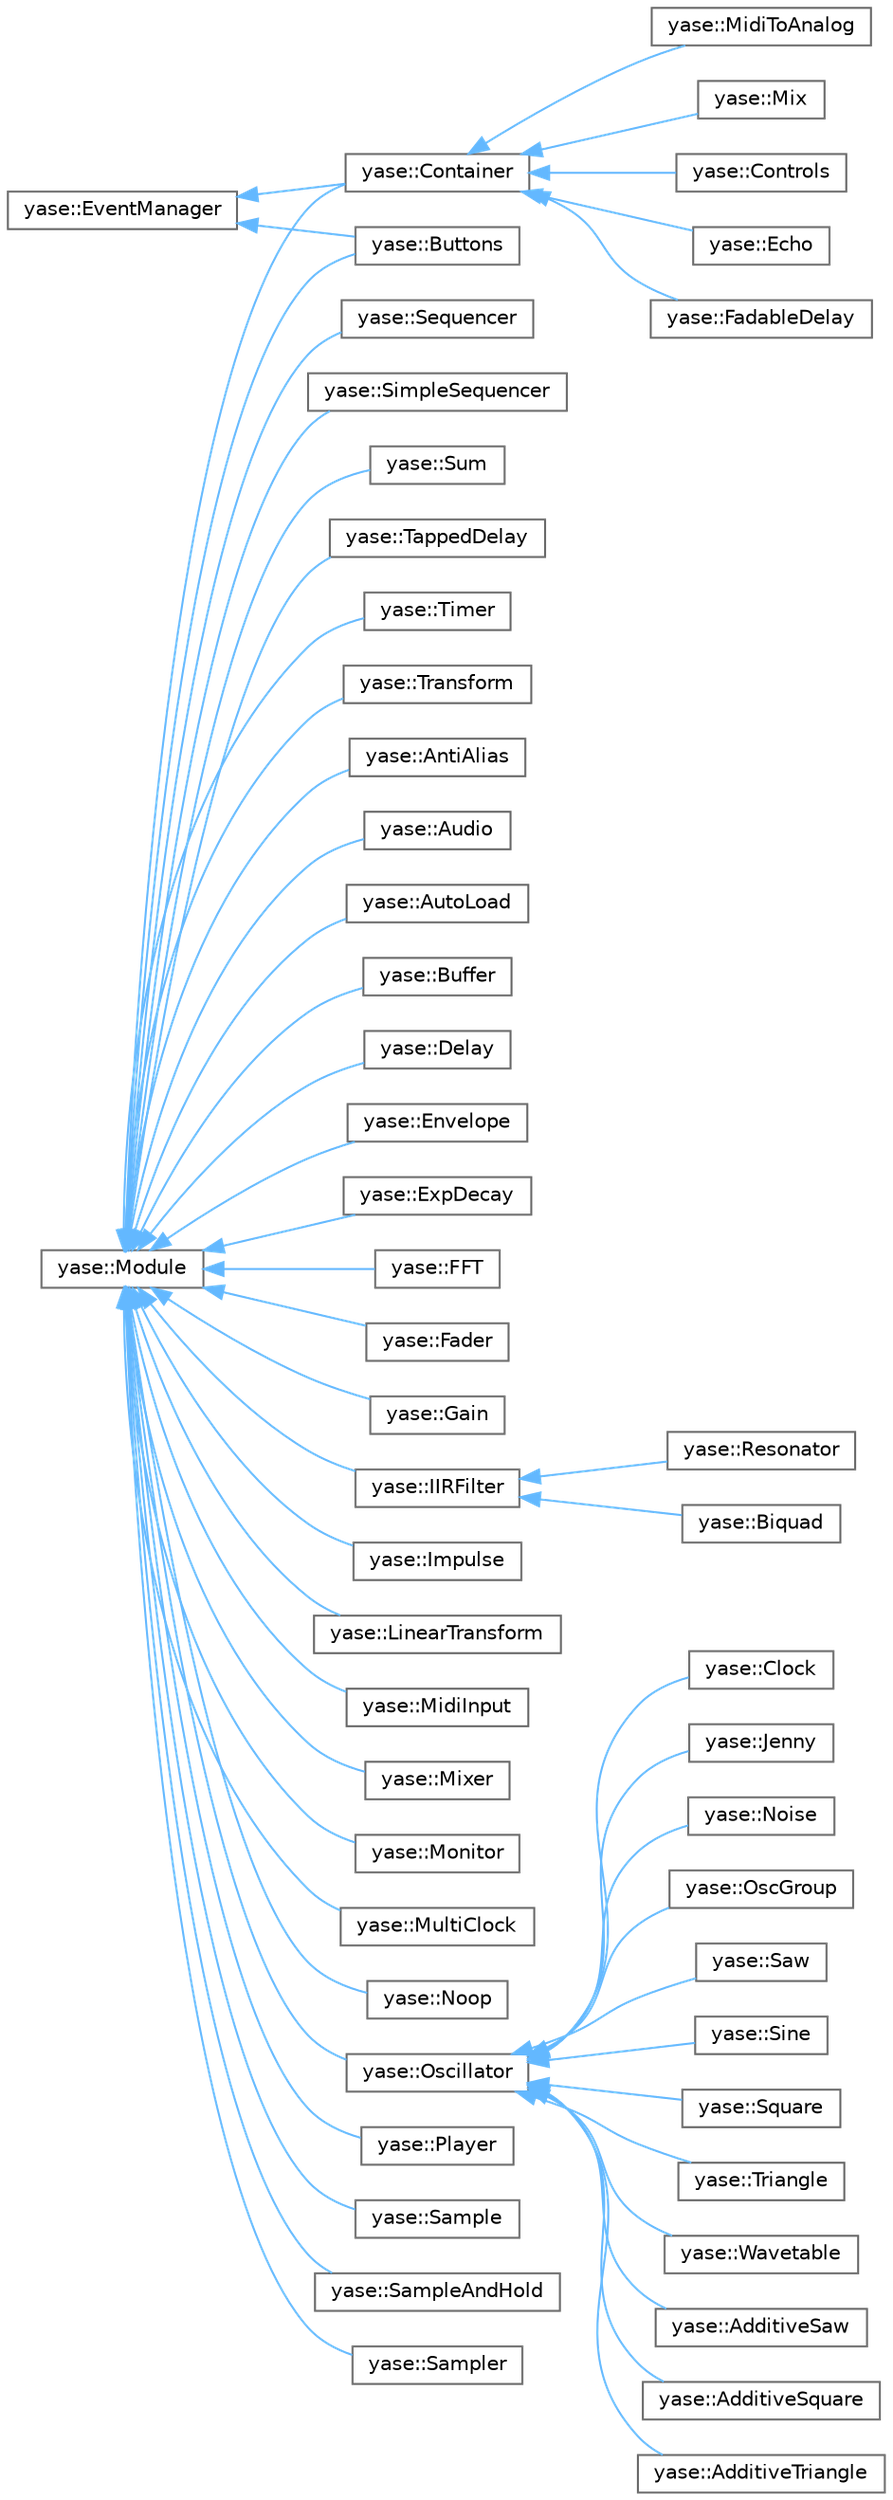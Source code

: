 digraph "Graphical Class Hierarchy"
{
 // LATEX_PDF_SIZE
  bgcolor="transparent";
  edge [fontname=Helvetica,fontsize=10,labelfontname=Helvetica,labelfontsize=10];
  node [fontname=Helvetica,fontsize=10,shape=box,height=0.2,width=0.4];
  rankdir="LR";
  Node0 [id="Node000000",label="yase::EventManager",height=0.2,width=0.4,color="grey40", fillcolor="white", style="filled",URL="$classyase_1_1_event_manager.html",tooltip="A class that keeps track of event listeners."];
  Node0 -> Node1 [id="edge2_Node000000_Node000001",dir="back",color="steelblue1",style="solid",tooltip=" "];
  Node1 [id="Node000001",label="yase::Buttons",height=0.2,width=0.4,color="grey40", fillcolor="white", style="filled",URL="$classyase_1_1_buttons.html",tooltip="A class for managing MIDI buttons."];
  Node0 -> Node7 [id="edge3_Node000000_Node000007",dir="back",color="steelblue1",style="solid",tooltip=" "];
  Node7 [id="Node000007",label="yase::Container",height=0.2,width=0.4,color="grey40", fillcolor="white", style="filled",URL="$classyase_1_1_container.html",tooltip="A module and event manager that can contain other modules."];
  Node7 -> Node8 [id="edge4_Node000007_Node000008",dir="back",color="steelblue1",style="solid",tooltip=" "];
  Node8 [id="Node000008",label="yase::Controls",height=0.2,width=0.4,color="grey40", fillcolor="white", style="filled",URL="$classyase_1_1_controls.html",tooltip="Use a Controls object to connect MIDI knobs and faders to Module inputs."];
  Node7 -> Node9 [id="edge5_Node000007_Node000009",dir="back",color="steelblue1",style="solid",tooltip=" "];
  Node9 [id="Node000009",label="yase::Echo",height=0.2,width=0.4,color="grey40", fillcolor="white", style="filled",URL="$classyase_1_1_echo.html",tooltip="An echo module incorporating a fadable delay in a feedback configuration."];
  Node7 -> Node10 [id="edge6_Node000007_Node000010",dir="back",color="steelblue1",style="solid",tooltip=" "];
  Node10 [id="Node000010",label="yase::FadableDelay",height=0.2,width=0.4,color="grey40", fillcolor="white", style="filled",URL="$classyase_1_1_fadable_delay.html",tooltip="A time modulatable delay."];
  Node7 -> Node11 [id="edge7_Node000007_Node000011",dir="back",color="steelblue1",style="solid",tooltip=" "];
  Node11 [id="Node000011",label="yase::MidiToAnalog",height=0.2,width=0.4,color="grey40", fillcolor="white", style="filled",URL="$classyase_1_1_midi_to_analog.html",tooltip=" "];
  Node7 -> Node12 [id="edge8_Node000007_Node000012",dir="back",color="steelblue1",style="solid",tooltip=" "];
  Node12 [id="Node000012",label="yase::Mix",height=0.2,width=0.4,color="grey40", fillcolor="white", style="filled",URL="$classyase_1_1_mix.html",tooltip="A stereo mixer and Container."];
  Node2 [id="Node000002",label="yase::Module",height=0.2,width=0.4,color="grey40", fillcolor="white", style="filled",URL="$classyase_1_1_module.html",tooltip="An abstract base class for modules."];
  Node2 -> Node3 [id="edge9_Node000002_Node000003",dir="back",color="steelblue1",style="solid",tooltip=" "];
  Node3 [id="Node000003",label="yase::AntiAlias",height=0.2,width=0.4,color="grey40", fillcolor="white", style="filled",URL="$classyase_1_1_anti_alias.html",tooltip="An anti-aliasing filter."];
  Node2 -> Node4 [id="edge10_Node000002_Node000004",dir="back",color="steelblue1",style="solid",tooltip=" "];
  Node4 [id="Node000004",label="yase::Audio",height=0.2,width=0.4,color="grey40", fillcolor="white", style="filled",URL="$classyase_1_1_audio.html",tooltip="A module wrapper for a stereo PortAudio interface (http://www.portaudio.com/)."];
  Node2 -> Node5 [id="edge11_Node000002_Node000005",dir="back",color="steelblue1",style="solid",tooltip=" "];
  Node5 [id="Node000005",label="yase::AutoLoad",height=0.2,width=0.4,color="grey40", fillcolor="white", style="filled",URL="$classyase_1_1_auto_load.html",tooltip="A parameter auto-loader that continually reloads a *.json file."];
  Node2 -> Node6 [id="edge12_Node000002_Node000006",dir="back",color="steelblue1",style="solid",tooltip=" "];
  Node6 [id="Node000006",label="yase::Buffer",height=0.2,width=0.4,color="grey40", fillcolor="white", style="filled",URL="$classyase_1_1_buffer.html",tooltip=" "];
  Node2 -> Node1 [id="edge13_Node000002_Node000001",dir="back",color="steelblue1",style="solid",tooltip=" "];
  Node2 -> Node7 [id="edge14_Node000002_Node000007",dir="back",color="steelblue1",style="solid",tooltip=" "];
  Node2 -> Node13 [id="edge15_Node000002_Node000013",dir="back",color="steelblue1",style="solid",tooltip=" "];
  Node13 [id="Node000013",label="yase::Delay",height=0.2,width=0.4,color="grey40", fillcolor="white", style="filled",URL="$classyase_1_1_delay.html",tooltip="A pure digital delay using a doubled ended queue."];
  Node2 -> Node14 [id="edge16_Node000002_Node000014",dir="back",color="steelblue1",style="solid",tooltip=" "];
  Node14 [id="Node000014",label="yase::Envelope",height=0.2,width=0.4,color="grey40", fillcolor="white", style="filled",URL="$classyase_1_1_envelope.html",tooltip="An ADSR envelope."];
  Node2 -> Node15 [id="edge17_Node000002_Node000015",dir="back",color="steelblue1",style="solid",tooltip=" "];
  Node15 [id="Node000015",label="yase::ExpDecay",height=0.2,width=0.4,color="grey40", fillcolor="white", style="filled",URL="$classyase_1_1_exp_decay.html",tooltip="An exponentially decaying envelope."];
  Node2 -> Node16 [id="edge18_Node000002_Node000016",dir="back",color="steelblue1",style="solid",tooltip=" "];
  Node16 [id="Node000016",label="yase::FFT",height=0.2,width=0.4,color="grey40", fillcolor="white", style="filled",URL="$classyase_1_1_f_f_t.html",tooltip="Compute an Fast Fourier Transform."];
  Node2 -> Node17 [id="edge19_Node000002_Node000017",dir="back",color="steelblue1",style="solid",tooltip=" "];
  Node17 [id="Node000017",label="yase::Fader",height=0.2,width=0.4,color="grey40", fillcolor="white", style="filled",URL="$classyase_1_1_fader.html",tooltip="A Fader Module maps an input target to an output value."];
  Node2 -> Node18 [id="edge20_Node000002_Node000018",dir="back",color="steelblue1",style="solid",tooltip=" "];
  Node18 [id="Node000018",label="yase::Gain",height=0.2,width=0.4,color="grey40", fillcolor="white", style="filled",URL="$classyase_1_1_gain.html",tooltip="Amplifies (or attenuates) its input signal to get the output signal."];
  Node2 -> Node19 [id="edge21_Node000002_Node000019",dir="back",color="steelblue1",style="solid",tooltip=" "];
  Node19 [id="Node000019",label="yase::IIRFilter",height=0.2,width=0.4,color="grey40", fillcolor="white", style="filled",URL="$classyase_1_1_i_i_r_filter.html",tooltip="This module implements an Infinite Impulse Response (IIR) filter."];
  Node19 -> Node20 [id="edge22_Node000019_Node000020",dir="back",color="steelblue1",style="solid",tooltip=" "];
  Node20 [id="Node000020",label="yase::Biquad",height=0.2,width=0.4,color="grey40", fillcolor="white", style="filled",URL="$classyase_1_1_biquad.html",tooltip="Standard Biquad filters adapated from https://www.w3.org/TR/audio-eq-cookbook/."];
  Node19 -> Node21 [id="edge23_Node000019_Node000021",dir="back",color="steelblue1",style="solid",tooltip=" "];
  Node21 [id="Node000021",label="yase::Resonator",height=0.2,width=0.4,color="grey40", fillcolor="white", style="filled",URL="$classyase_1_1_resonator.html",tooltip=" "];
  Node2 -> Node22 [id="edge24_Node000002_Node000022",dir="back",color="steelblue1",style="solid",tooltip=" "];
  Node22 [id="Node000022",label="yase::Impulse",height=0.2,width=0.4,color="grey40", fillcolor="white", style="filled",URL="$classyase_1_1_impulse.html",tooltip="An impulse."];
  Node2 -> Node23 [id="edge25_Node000002_Node000023",dir="back",color="steelblue1",style="solid",tooltip=" "];
  Node23 [id="Node000023",label="yase::LinearTransform",height=0.2,width=0.4,color="grey40", fillcolor="white", style="filled",URL="$classyase_1_1_linear_transform.html",tooltip=" "];
  Node2 -> Node24 [id="edge26_Node000002_Node000024",dir="back",color="steelblue1",style="solid",tooltip=" "];
  Node24 [id="Node000024",label="yase::MidiInput",height=0.2,width=0.4,color="grey40", fillcolor="white", style="filled",URL="$classyase_1_1_midi_input.html",tooltip="A Midi Input manager."];
  Node2 -> Node25 [id="edge27_Node000002_Node000025",dir="back",color="steelblue1",style="solid",tooltip=" "];
  Node25 [id="Node000025",label="yase::Mixer",height=0.2,width=0.4,color="grey40", fillcolor="white", style="filled",URL="$classyase_1_1_mixer.html",tooltip="A mixer."];
  Node2 -> Node26 [id="edge28_Node000002_Node000026",dir="back",color="steelblue1",style="solid",tooltip=" "];
  Node26 [id="Node000026",label="yase::Monitor",height=0.2,width=0.4,color="grey40", fillcolor="white", style="filled",URL="$classyase_1_1_monitor.html",tooltip="Monitor some condition and run a function whenever it is true."];
  Node2 -> Node27 [id="edge29_Node000002_Node000027",dir="back",color="steelblue1",style="solid",tooltip=" "];
  Node27 [id="Node000027",label="yase::MultiClock",height=0.2,width=0.4,color="grey40", fillcolor="white", style="filled",URL="$classyase_1_1_multi_clock.html",tooltip=" "];
  Node2 -> Node28 [id="edge30_Node000002_Node000028",dir="back",color="steelblue1",style="solid",tooltip=" "];
  Node28 [id="Node000028",label="yase::Noop",height=0.2,width=0.4,color="grey40", fillcolor="white", style="filled",URL="$classyase_1_1_noop.html",tooltip="A module that does almost nothing."];
  Node2 -> Node29 [id="edge31_Node000002_Node000029",dir="back",color="steelblue1",style="solid",tooltip=" "];
  Node29 [id="Node000029",label="yase::Oscillator",height=0.2,width=0.4,color="grey40", fillcolor="white", style="filled",URL="$classyase_1_1_oscillator.html",tooltip="An abstract base class from which oscillators like Sine, Saw, and Triangle are derived."];
  Node29 -> Node30 [id="edge32_Node000029_Node000030",dir="back",color="steelblue1",style="solid",tooltip=" "];
  Node30 [id="Node000030",label="yase::AdditiveSaw",height=0.2,width=0.4,color="grey40", fillcolor="white", style="filled",URL="$classyase_1_1_additive_saw.html",tooltip="A sawtooth wave oscillator."];
  Node29 -> Node31 [id="edge33_Node000029_Node000031",dir="back",color="steelblue1",style="solid",tooltip=" "];
  Node31 [id="Node000031",label="yase::AdditiveSquare",height=0.2,width=0.4,color="grey40", fillcolor="white", style="filled",URL="$classyase_1_1_additive_square.html",tooltip="A raw square wave oscillator."];
  Node29 -> Node32 [id="edge34_Node000029_Node000032",dir="back",color="steelblue1",style="solid",tooltip=" "];
  Node32 [id="Node000032",label="yase::AdditiveTriangle",height=0.2,width=0.4,color="grey40", fillcolor="white", style="filled",URL="$classyase_1_1_additive_triangle.html",tooltip="A triangle wave oscillator."];
  Node29 -> Node33 [id="edge35_Node000029_Node000033",dir="back",color="steelblue1",style="solid",tooltip=" "];
  Node33 [id="Node000033",label="yase::Clock",height=0.2,width=0.4,color="grey40", fillcolor="white", style="filled",URL="$classyase_1_1_clock.html",tooltip="A raw (aliasing) square wave alternating between -1 and 1."];
  Node29 -> Node34 [id="edge36_Node000029_Node000034",dir="back",color="steelblue1",style="solid",tooltip=" "];
  Node34 [id="Node000034",label="yase::Jenny",height=0.2,width=0.4,color="grey40", fillcolor="white", style="filled",URL="$classyase_1_1_jenny.html",tooltip="A Jenny oscillator."];
  Node29 -> Node35 [id="edge37_Node000029_Node000035",dir="back",color="steelblue1",style="solid",tooltip=" "];
  Node35 [id="Node000035",label="yase::Noise",height=0.2,width=0.4,color="grey40", fillcolor="white", style="filled",URL="$classyase_1_1_noise.html",tooltip="A noise source."];
  Node29 -> Node36 [id="edge38_Node000029_Node000036",dir="back",color="steelblue1",style="solid",tooltip=" "];
  Node36 [id="Node000036",label="yase::OscGroup",height=0.2,width=0.4,color="grey40", fillcolor="white", style="filled",URL="$classyase_1_1_osc_group.html",tooltip=" "];
  Node29 -> Node37 [id="edge39_Node000029_Node000037",dir="back",color="steelblue1",style="solid",tooltip=" "];
  Node37 [id="Node000037",label="yase::Saw",height=0.2,width=0.4,color="grey40", fillcolor="white", style="filled",URL="$classyase_1_1_saw.html",tooltip="A sawtooth wave oscillator."];
  Node29 -> Node38 [id="edge40_Node000029_Node000038",dir="back",color="steelblue1",style="solid",tooltip=" "];
  Node38 [id="Node000038",label="yase::Sine",height=0.2,width=0.4,color="grey40", fillcolor="white", style="filled",URL="$classyase_1_1_sine.html",tooltip="A sine wave oscillator."];
  Node29 -> Node39 [id="edge41_Node000029_Node000039",dir="back",color="steelblue1",style="solid",tooltip=" "];
  Node39 [id="Node000039",label="yase::Square",height=0.2,width=0.4,color="grey40", fillcolor="white", style="filled",URL="$classyase_1_1_square.html",tooltip="A raw square wave oscillator."];
  Node29 -> Node40 [id="edge42_Node000029_Node000040",dir="back",color="steelblue1",style="solid",tooltip=" "];
  Node40 [id="Node000040",label="yase::Triangle",height=0.2,width=0.4,color="grey40", fillcolor="white", style="filled",URL="$classyase_1_1_triangle.html",tooltip="A triangle wave oscillator."];
  Node29 -> Node41 [id="edge43_Node000029_Node000041",dir="back",color="steelblue1",style="solid",tooltip=" "];
  Node41 [id="Node000041",label="yase::Wavetable",height=0.2,width=0.4,color="grey40", fillcolor="white", style="filled",URL="$classyase_1_1_wavetable.html",tooltip="A wavetable oscillator."];
  Node2 -> Node42 [id="edge44_Node000002_Node000042",dir="back",color="steelblue1",style="solid",tooltip=" "];
  Node42 [id="Node000042",label="yase::Player",height=0.2,width=0.4,color="grey40", fillcolor="white", style="filled",URL="$classyase_1_1_player.html",tooltip="Cycle through a list of pitches, running a callback for each one with the specified duration."];
  Node2 -> Node43 [id="edge45_Node000002_Node000043",dir="back",color="steelblue1",style="solid",tooltip=" "];
  Node43 [id="Node000043",label="yase::Sample",height=0.2,width=0.4,color="grey40", fillcolor="white", style="filled",URL="$classyase_1_1_sample.html",tooltip="A module that can be used to play a sample stored as a .wav file."];
  Node2 -> Node44 [id="edge46_Node000002_Node000044",dir="back",color="steelblue1",style="solid",tooltip=" "];
  Node44 [id="Node000044",label="yase::SampleAndHold",height=0.2,width=0.4,color="grey40", fillcolor="white", style="filled",URL="$classyase_1_1_sample_and_hold.html",tooltip=" "];
  Node2 -> Node45 [id="edge47_Node000002_Node000045",dir="back",color="steelblue1",style="solid",tooltip=" "];
  Node45 [id="Node000045",label="yase::Sampler",height=0.2,width=0.4,color="grey40", fillcolor="white", style="filled",URL="$classyase_1_1_sampler.html",tooltip="Record a sample."];
  Node2 -> Node46 [id="edge48_Node000002_Node000046",dir="back",color="steelblue1",style="solid",tooltip=" "];
  Node46 [id="Node000046",label="yase::Sequencer",height=0.2,width=0.4,color="grey40", fillcolor="white", style="filled",URL="$classyase_1_1_sequencer.html",tooltip="A general purpose sequencers."];
  Node2 -> Node47 [id="edge49_Node000002_Node000047",dir="back",color="steelblue1",style="solid",tooltip=" "];
  Node47 [id="Node000047",label="yase::SimpleSequencer",height=0.2,width=0.4,color="grey40", fillcolor="white", style="filled",URL="$classyase_1_1_simple_sequencer.html",tooltip=" "];
  Node2 -> Node48 [id="edge50_Node000002_Node000048",dir="back",color="steelblue1",style="solid",tooltip=" "];
  Node48 [id="Node000048",label="yase::Sum",height=0.2,width=0.4,color="grey40", fillcolor="white", style="filled",URL="$classyase_1_1_sum.html",tooltip="Summing Module."];
  Node2 -> Node49 [id="edge51_Node000002_Node000049",dir="back",color="steelblue1",style="solid",tooltip=" "];
  Node49 [id="Node000049",label="yase::TappedDelay",height=0.2,width=0.4,color="grey40", fillcolor="white", style="filled",URL="$classyase_1_1_tapped_delay.html",tooltip="A linearly interpolated, tappable digital delay using a circular buffer."];
  Node2 -> Node50 [id="edge52_Node000002_Node000050",dir="back",color="steelblue1",style="solid",tooltip=" "];
  Node50 [id="Node000050",label="yase::Timer",height=0.2,width=0.4,color="grey40", fillcolor="white", style="filled",URL="$classyase_1_1_timer.html",tooltip="A timer that can be used to do something one or more times in the future."];
  Node2 -> Node51 [id="edge53_Node000002_Node000051",dir="back",color="steelblue1",style="solid",tooltip=" "];
  Node51 [id="Node000051",label="yase::Transform",height=0.2,width=0.4,color="grey40", fillcolor="white", style="filled",URL="$classyase_1_1_transform.html",tooltip="Transform an input signal with a stateless, user-defined function."];
}
